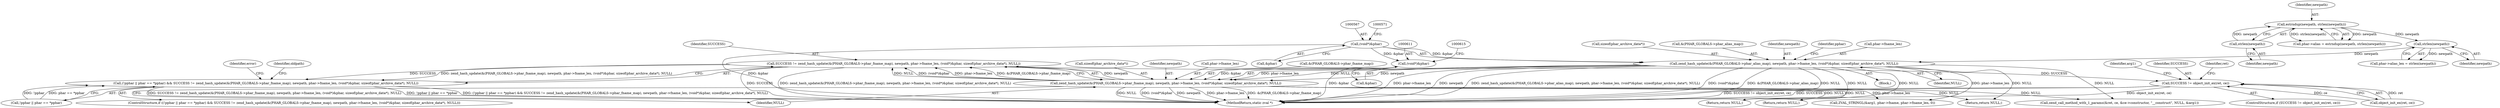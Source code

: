 digraph "0_php_b2cf3f064b8f5efef89bb084521b61318c71781b@API" {
"1000599" [label="(Call,SUCCESS != zend_hash_update(&(PHAR_GLOBALS->phar_fname_map), newpath, phar->fname_len, (void*)&phar, sizeof(phar_archive_data*), NULL))"];
"1000601" [label="(Call,zend_hash_update(&(PHAR_GLOBALS->phar_fname_map), newpath, phar->fname_len, (void*)&phar, sizeof(phar_archive_data*), NULL))"];
"1000557" [label="(Call,zend_hash_update(&(PHAR_GLOBALS->phar_alias_map), newpath, phar->fname_len, (void*)&phar, sizeof(phar_archive_data*), NULL))"];
"1000550" [label="(Call,strlen(newpath))"];
"1000542" [label="(Call,estrndup(newpath, strlen(newpath)))"];
"1000544" [label="(Call,strlen(newpath))"];
"1000566" [label="(Call,(void*)&phar)"];
"1000610" [label="(Call,(void*)&phar)"];
"1000591" [label="(Call,(!pphar || phar == *pphar) && SUCCESS != zend_hash_update(&(PHAR_GLOBALS->phar_fname_map), newpath, phar->fname_len, (void*)&phar, sizeof(phar_archive_data*), NULL))"];
"1000649" [label="(Call,SUCCESS != object_init_ex(ret, ce))"];
"1000591" [label="(Call,(!pphar || phar == *pphar) && SUCCESS != zend_hash_update(&(PHAR_GLOBALS->phar_fname_map), newpath, phar->fname_len, (void*)&phar, sizeof(phar_archive_data*), NULL))"];
"1000543" [label="(Identifier,newpath)"];
"1000601" [label="(Call,zend_hash_update(&(PHAR_GLOBALS->phar_fname_map), newpath, phar->fname_len, (void*)&phar, sizeof(phar_archive_data*), NULL))"];
"1000648" [label="(ControlStructure,if (SUCCESS != object_init_ex(ret, ce)))"];
"1000545" [label="(Identifier,newpath)"];
"1000570" [label="(Call,sizeof(phar_archive_data*))"];
"1000623" [label="(Identifier,error)"];
"1000662" [label="(Call,ZVAL_STRINGL(&arg1, phar->fname, phar->fname_len, 0))"];
"1000614" [label="(Call,sizeof(phar_archive_data*))"];
"1000599" [label="(Call,SUCCESS != zend_hash_update(&(PHAR_GLOBALS->phar_fname_map), newpath, phar->fname_len, (void*)&phar, sizeof(phar_archive_data*), NULL))"];
"1000610" [label="(Call,(void*)&phar)"];
"1000558" [label="(Call,&(PHAR_GLOBALS->phar_alias_map))"];
"1000657" [label="(Return,return NULL;)"];
"1000616" [label="(Identifier,NULL)"];
"1000562" [label="(Identifier,newpath)"];
"1000606" [label="(Identifier,newpath)"];
"1000566" [label="(Call,(void*)&phar)"];
"1000607" [label="(Call,phar->fname_len)"];
"1000542" [label="(Call,estrndup(newpath, strlen(newpath)))"];
"1000537" [label="(Block,)"];
"1000551" [label="(Identifier,newpath)"];
"1000568" [label="(Call,&phar)"];
"1000651" [label="(Call,object_init_ex(ret, ce))"];
"1000672" [label="(Call,zend_call_method_with_1_params(&ret, ce, &ce->constructor, \"__construct\", NULL, &arg1))"];
"1000649" [label="(Call,SUCCESS != object_init_ex(ret, ce))"];
"1000572" [label="(Identifier,NULL)"];
"1000620" [label="(Return,return NULL;)"];
"1000619" [label="(Identifier,oldpath)"];
"1000602" [label="(Call,&(PHAR_GLOBALS->phar_fname_map))"];
"1000656" [label="(Identifier,ret)"];
"1000612" [label="(Call,&phar)"];
"1000592" [label="(Call,!pphar || phar == *pphar)"];
"1000538" [label="(Call,phar->alias = estrndup(newpath, strlen(newpath)))"];
"1000594" [label="(Identifier,pphar)"];
"1000661" [label="(Identifier,arg1)"];
"1000600" [label="(Identifier,SUCCESS)"];
"1000550" [label="(Call,strlen(newpath))"];
"1000546" [label="(Call,phar->alias_len = strlen(newpath))"];
"1000563" [label="(Call,phar->fname_len)"];
"1000590" [label="(ControlStructure,if ((!pphar || phar == *pphar) && SUCCESS != zend_hash_update(&(PHAR_GLOBALS->phar_fname_map), newpath, phar->fname_len, (void*)&phar, sizeof(phar_archive_data*), NULL)))"];
"1000650" [label="(Identifier,SUCCESS)"];
"1000629" [label="(Return,return NULL;)"];
"1000544" [label="(Call,strlen(newpath))"];
"1000686" [label="(MethodReturn,static zval *)"];
"1000557" [label="(Call,zend_hash_update(&(PHAR_GLOBALS->phar_alias_map), newpath, phar->fname_len, (void*)&phar, sizeof(phar_archive_data*), NULL))"];
"1000599" -> "1000591"  [label="AST: "];
"1000599" -> "1000601"  [label="CFG: "];
"1000600" -> "1000599"  [label="AST: "];
"1000601" -> "1000599"  [label="AST: "];
"1000591" -> "1000599"  [label="CFG: "];
"1000599" -> "1000686"  [label="DDG: SUCCESS"];
"1000599" -> "1000686"  [label="DDG: zend_hash_update(&(PHAR_GLOBALS->phar_fname_map), newpath, phar->fname_len, (void*)&phar, sizeof(phar_archive_data*), NULL)"];
"1000599" -> "1000591"  [label="DDG: SUCCESS"];
"1000599" -> "1000591"  [label="DDG: zend_hash_update(&(PHAR_GLOBALS->phar_fname_map), newpath, phar->fname_len, (void*)&phar, sizeof(phar_archive_data*), NULL)"];
"1000601" -> "1000599"  [label="DDG: newpath"];
"1000601" -> "1000599"  [label="DDG: NULL"];
"1000601" -> "1000599"  [label="DDG: (void*)&phar"];
"1000601" -> "1000599"  [label="DDG: phar->fname_len"];
"1000601" -> "1000599"  [label="DDG: &(PHAR_GLOBALS->phar_fname_map)"];
"1000599" -> "1000649"  [label="DDG: SUCCESS"];
"1000601" -> "1000616"  [label="CFG: "];
"1000602" -> "1000601"  [label="AST: "];
"1000606" -> "1000601"  [label="AST: "];
"1000607" -> "1000601"  [label="AST: "];
"1000610" -> "1000601"  [label="AST: "];
"1000614" -> "1000601"  [label="AST: "];
"1000616" -> "1000601"  [label="AST: "];
"1000601" -> "1000686"  [label="DDG: phar->fname_len"];
"1000601" -> "1000686"  [label="DDG: &(PHAR_GLOBALS->phar_fname_map)"];
"1000601" -> "1000686"  [label="DDG: NULL"];
"1000601" -> "1000686"  [label="DDG: (void*)&phar"];
"1000601" -> "1000686"  [label="DDG: newpath"];
"1000557" -> "1000601"  [label="DDG: newpath"];
"1000557" -> "1000601"  [label="DDG: phar->fname_len"];
"1000557" -> "1000601"  [label="DDG: NULL"];
"1000610" -> "1000601"  [label="DDG: &phar"];
"1000601" -> "1000620"  [label="DDG: NULL"];
"1000601" -> "1000629"  [label="DDG: NULL"];
"1000601" -> "1000657"  [label="DDG: NULL"];
"1000601" -> "1000662"  [label="DDG: phar->fname_len"];
"1000601" -> "1000672"  [label="DDG: NULL"];
"1000557" -> "1000537"  [label="AST: "];
"1000557" -> "1000572"  [label="CFG: "];
"1000558" -> "1000557"  [label="AST: "];
"1000562" -> "1000557"  [label="AST: "];
"1000563" -> "1000557"  [label="AST: "];
"1000566" -> "1000557"  [label="AST: "];
"1000570" -> "1000557"  [label="AST: "];
"1000572" -> "1000557"  [label="AST: "];
"1000594" -> "1000557"  [label="CFG: "];
"1000557" -> "1000686"  [label="DDG: phar->fname_len"];
"1000557" -> "1000686"  [label="DDG: newpath"];
"1000557" -> "1000686"  [label="DDG: zend_hash_update(&(PHAR_GLOBALS->phar_alias_map), newpath, phar->fname_len, (void*)&phar, sizeof(phar_archive_data*), NULL)"];
"1000557" -> "1000686"  [label="DDG: (void*)&phar"];
"1000557" -> "1000686"  [label="DDG: &(PHAR_GLOBALS->phar_alias_map)"];
"1000557" -> "1000686"  [label="DDG: NULL"];
"1000550" -> "1000557"  [label="DDG: newpath"];
"1000566" -> "1000557"  [label="DDG: &phar"];
"1000557" -> "1000620"  [label="DDG: NULL"];
"1000557" -> "1000629"  [label="DDG: NULL"];
"1000557" -> "1000657"  [label="DDG: NULL"];
"1000557" -> "1000662"  [label="DDG: phar->fname_len"];
"1000557" -> "1000672"  [label="DDG: NULL"];
"1000550" -> "1000546"  [label="AST: "];
"1000550" -> "1000551"  [label="CFG: "];
"1000551" -> "1000550"  [label="AST: "];
"1000546" -> "1000550"  [label="CFG: "];
"1000550" -> "1000546"  [label="DDG: newpath"];
"1000542" -> "1000550"  [label="DDG: newpath"];
"1000542" -> "1000538"  [label="AST: "];
"1000542" -> "1000544"  [label="CFG: "];
"1000543" -> "1000542"  [label="AST: "];
"1000544" -> "1000542"  [label="AST: "];
"1000538" -> "1000542"  [label="CFG: "];
"1000542" -> "1000538"  [label="DDG: newpath"];
"1000542" -> "1000538"  [label="DDG: strlen(newpath)"];
"1000544" -> "1000542"  [label="DDG: newpath"];
"1000544" -> "1000545"  [label="CFG: "];
"1000545" -> "1000544"  [label="AST: "];
"1000566" -> "1000568"  [label="CFG: "];
"1000567" -> "1000566"  [label="AST: "];
"1000568" -> "1000566"  [label="AST: "];
"1000571" -> "1000566"  [label="CFG: "];
"1000566" -> "1000686"  [label="DDG: &phar"];
"1000566" -> "1000610"  [label="DDG: &phar"];
"1000610" -> "1000612"  [label="CFG: "];
"1000611" -> "1000610"  [label="AST: "];
"1000612" -> "1000610"  [label="AST: "];
"1000615" -> "1000610"  [label="CFG: "];
"1000610" -> "1000686"  [label="DDG: &phar"];
"1000591" -> "1000590"  [label="AST: "];
"1000591" -> "1000592"  [label="CFG: "];
"1000592" -> "1000591"  [label="AST: "];
"1000619" -> "1000591"  [label="CFG: "];
"1000623" -> "1000591"  [label="CFG: "];
"1000591" -> "1000686"  [label="DDG: SUCCESS != zend_hash_update(&(PHAR_GLOBALS->phar_fname_map), newpath, phar->fname_len, (void*)&phar, sizeof(phar_archive_data*), NULL)"];
"1000591" -> "1000686"  [label="DDG: !pphar || phar == *pphar"];
"1000591" -> "1000686"  [label="DDG: (!pphar || phar == *pphar) && SUCCESS != zend_hash_update(&(PHAR_GLOBALS->phar_fname_map), newpath, phar->fname_len, (void*)&phar, sizeof(phar_archive_data*), NULL)"];
"1000592" -> "1000591"  [label="DDG: !pphar"];
"1000592" -> "1000591"  [label="DDG: phar == *pphar"];
"1000649" -> "1000648"  [label="AST: "];
"1000649" -> "1000651"  [label="CFG: "];
"1000650" -> "1000649"  [label="AST: "];
"1000651" -> "1000649"  [label="AST: "];
"1000656" -> "1000649"  [label="CFG: "];
"1000661" -> "1000649"  [label="CFG: "];
"1000649" -> "1000686"  [label="DDG: SUCCESS"];
"1000649" -> "1000686"  [label="DDG: object_init_ex(ret, ce)"];
"1000649" -> "1000686"  [label="DDG: SUCCESS != object_init_ex(ret, ce)"];
"1000651" -> "1000649"  [label="DDG: ret"];
"1000651" -> "1000649"  [label="DDG: ce"];
}
